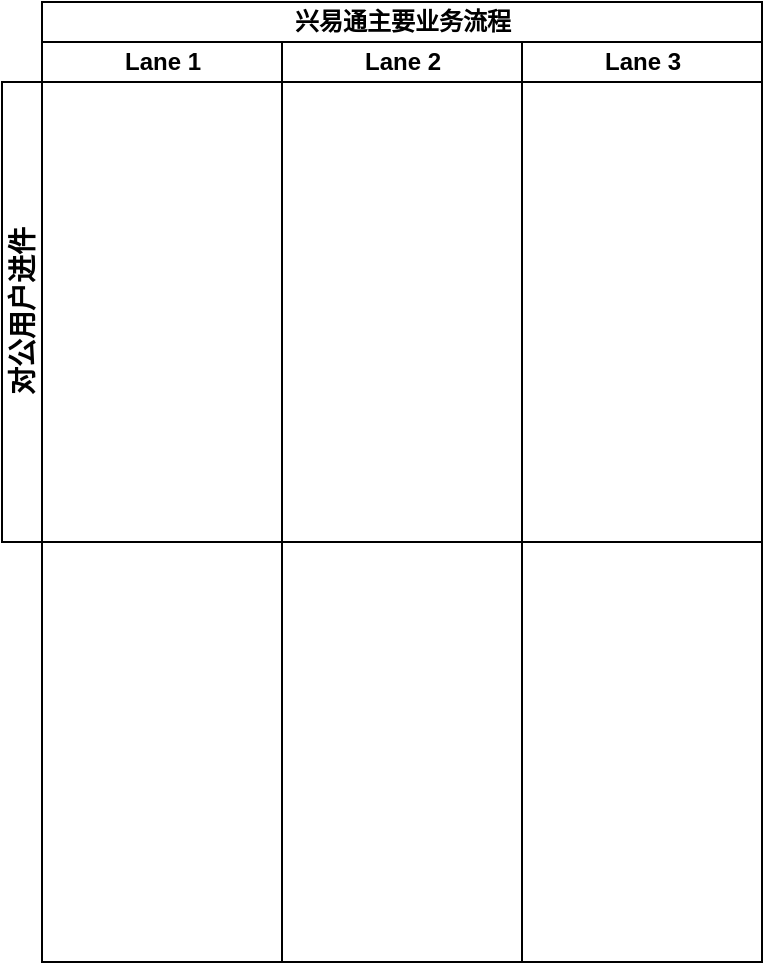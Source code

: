 <mxfile version="22.1.7" type="github" pages="2">
  <diagram name="第 1 页" id="uvmsUtm4SvPwHGctI5o6">
    <mxGraphModel dx="1621" dy="510" grid="1" gridSize="10" guides="1" tooltips="1" connect="1" arrows="1" fold="1" page="1" pageScale="1" pageWidth="827" pageHeight="1169" math="0" shadow="0">
      <root>
        <mxCell id="0" />
        <mxCell id="1" parent="0" />
        <mxCell id="P9qtei9Fh9gi4WQE0Pk1-3" value="&lt;font style=&quot;font-size: 14px;&quot;&gt;对公用户进件&lt;/font&gt;" style="swimlane;childLayout=stackLayout;resizeParent=1;resizeParentMax=0;horizontal=0;startSize=20;horizontalStack=0;html=1;" vertex="1" parent="1">
          <mxGeometry x="-100" y="50" width="380" height="230" as="geometry" />
        </mxCell>
        <mxCell id="P9qtei9Fh9gi4WQE0Pk1-7" value="兴易通主要业务流程" style="swimlane;childLayout=stackLayout;resizeParent=1;resizeParentMax=0;startSize=20;html=1;" vertex="1" parent="1">
          <mxGeometry x="-80.0" y="10" width="360" height="480" as="geometry" />
        </mxCell>
        <mxCell id="P9qtei9Fh9gi4WQE0Pk1-8" value="Lane 1" style="swimlane;startSize=20;html=1;" vertex="1" parent="P9qtei9Fh9gi4WQE0Pk1-7">
          <mxGeometry y="20" width="120" height="460" as="geometry" />
        </mxCell>
        <mxCell id="P9qtei9Fh9gi4WQE0Pk1-9" value="Lane 2" style="swimlane;startSize=20;html=1;" vertex="1" parent="P9qtei9Fh9gi4WQE0Pk1-7">
          <mxGeometry x="120" y="20" width="120" height="460" as="geometry" />
        </mxCell>
        <mxCell id="P9qtei9Fh9gi4WQE0Pk1-10" value="Lane 3" style="swimlane;startSize=20;html=1;" vertex="1" parent="P9qtei9Fh9gi4WQE0Pk1-7">
          <mxGeometry x="240" y="20" width="120" height="460" as="geometry" />
        </mxCell>
      </root>
    </mxGraphModel>
  </diagram>
  <diagram id="rOKznpR-ijh4sWOyCu2r" name="业务流程图">
    <mxGraphModel dx="794" dy="510" grid="1" gridSize="10" guides="1" tooltips="1" connect="1" arrows="1" fold="1" page="1" pageScale="1" pageWidth="827" pageHeight="1169" math="0" shadow="0">
      <root>
        <mxCell id="0" />
        <mxCell id="1" parent="0" />
        <mxCell id="H0-iVYsh9HhNqJrDz8a0-1" value="对公&lt;br&gt;用户进件" style="rounded=0;whiteSpace=wrap;html=1;fillColor=#ffe6cc;strokeColor=#d79b00;" vertex="1" parent="1">
          <mxGeometry x="130" y="111" width="80" height="40" as="geometry" />
        </mxCell>
        <mxCell id="H0-iVYsh9HhNqJrDz8a0-2" value="分行审核" style="rounded=0;whiteSpace=wrap;html=1;fillColor=#dae8fc;strokeColor=#6c8ebf;" vertex="1" parent="1">
          <mxGeometry x="270" y="111" width="80" height="40" as="geometry" />
        </mxCell>
        <mxCell id="H0-iVYsh9HhNqJrDz8a0-3" value="审核通过？" style="rhombus;whiteSpace=wrap;html=1;fillColor=#dae8fc;strokeColor=#6c8ebf;" vertex="1" parent="1">
          <mxGeometry x="400" y="111" width="94" height="40" as="geometry" />
        </mxCell>
        <mxCell id="H0-iVYsh9HhNqJrDz8a0-4" value="" style="endArrow=classic;html=1;rounded=0;exitX=1;exitY=0.5;exitDx=0;exitDy=0;entryX=0;entryY=0.5;entryDx=0;entryDy=0;" edge="1" parent="1" source="H0-iVYsh9HhNqJrDz8a0-1" target="H0-iVYsh9HhNqJrDz8a0-2">
          <mxGeometry width="50" height="50" relative="1" as="geometry">
            <mxPoint x="170" y="311" as="sourcePoint" />
            <mxPoint x="220" y="261" as="targetPoint" />
            <Array as="points" />
          </mxGeometry>
        </mxCell>
        <mxCell id="H0-iVYsh9HhNqJrDz8a0-6" value="" style="endArrow=classic;html=1;rounded=0;entryX=0;entryY=0.5;entryDx=0;entryDy=0;exitX=1;exitY=0.5;exitDx=0;exitDy=0;fillColor=#dae8fc;strokeColor=#6c8ebf;" edge="1" parent="1" source="H0-iVYsh9HhNqJrDz8a0-2" target="H0-iVYsh9HhNqJrDz8a0-3">
          <mxGeometry width="50" height="50" relative="1" as="geometry">
            <mxPoint x="330" y="241" as="sourcePoint" />
            <mxPoint x="380" y="191" as="targetPoint" />
          </mxGeometry>
        </mxCell>
        <mxCell id="H0-iVYsh9HhNqJrDz8a0-7" value="开立对公用户&lt;br&gt;账簿" style="rounded=0;whiteSpace=wrap;html=1;fillColor=#dae8fc;strokeColor=#6c8ebf;" vertex="1" parent="1">
          <mxGeometry x="540" y="111" width="80" height="40" as="geometry" />
        </mxCell>
        <mxCell id="H0-iVYsh9HhNqJrDz8a0-8" value="" style="endArrow=classic;html=1;rounded=0;exitX=1;exitY=0.5;exitDx=0;exitDy=0;entryX=0;entryY=0.5;entryDx=0;entryDy=0;fillColor=#dae8fc;strokeColor=#6c8ebf;" edge="1" parent="1" source="H0-iVYsh9HhNqJrDz8a0-3" target="H0-iVYsh9HhNqJrDz8a0-7">
          <mxGeometry width="50" height="50" relative="1" as="geometry">
            <mxPoint x="520" y="281" as="sourcePoint" />
            <mxPoint x="570" y="231" as="targetPoint" />
          </mxGeometry>
        </mxCell>
        <mxCell id="H0-iVYsh9HhNqJrDz8a0-9" value="项目签约" style="rounded=0;whiteSpace=wrap;html=1;fillColor=#ffe6cc;strokeColor=#d79b00;" vertex="1" parent="1">
          <mxGeometry x="130" y="30" width="80" height="40" as="geometry" />
        </mxCell>
        <mxCell id="H0-iVYsh9HhNqJrDz8a0-10" value="结算周期等&lt;br&gt;参数配置" style="rounded=0;whiteSpace=wrap;html=1;fillColor=#ffe6cc;strokeColor=#d79b00;" vertex="1" parent="1">
          <mxGeometry x="270" y="30" width="80" height="40" as="geometry" />
        </mxCell>
        <mxCell id="H0-iVYsh9HhNqJrDz8a0-11" value="本项目中，对公用户为两类：&lt;br&gt;1. 货主：该项目为自营项目，中交智运为货主角色，该用户有企业网银转账充值需求，开通的基础账簿用于记录充值资金，且使用账簿余额用于支付运费。&lt;br&gt;2. 承运方：通过审核后，开通基础账簿，用户接收货主的运费。同时，承运方可对账簿余额进行提现。" style="shape=callout;whiteSpace=wrap;html=1;perimeter=calloutPerimeter;size=31;position=0.17;position2=0;align=left;" vertex="1" parent="1">
          <mxGeometry x="650" y="10" width="290" height="120" as="geometry" />
        </mxCell>
      </root>
    </mxGraphModel>
  </diagram>
</mxfile>
